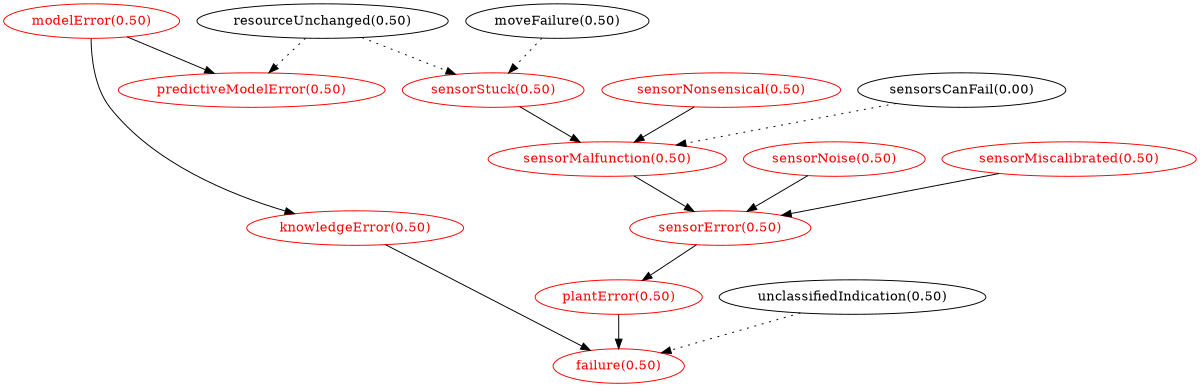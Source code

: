 digraph failures {
  size="8,10"
  "failure(0.50)" [shape=ellipse,color=red,fontcolor=red];
  "knowledgeError(0.50)" [shape=ellipse,color=red,fontcolor=red];
  "plantError(0.50)" [shape=ellipse,color=red,fontcolor=red];
  "modelError(0.50)" [shape=ellipse,color=red,fontcolor=red];
  "predictiveModelError(0.50)" [shape=ellipse,color=red,fontcolor=red];
  "sensorError(0.50)" [shape=ellipse,color=red,fontcolor=red];
  "sensorNoise(0.50)" [shape=ellipse,color=red,fontcolor=red];
  "sensorMiscalibrated(0.50)" [shape=ellipse,color=red,fontcolor=red];
  "sensorMalfunction(0.50)" [shape=ellipse,color=red,fontcolor=red];
  "sensorStuck(0.50)" [shape=ellipse,color=red,fontcolor=red];
  "sensorNonsensical(0.50)" [shape=ellipse,color=red,fontcolor=red];
  "knowledgeError(0.50)" -> "failure(0.50)";
  "plantError(0.50)" -> "failure(0.50)";
  "unclassifiedIndication(0.50)" -> "failure(0.50)" [style = dotted];
  "modelError(0.50)" -> "knowledgeError(0.50)";
  "sensorError(0.50)" -> "plantError(0.50)";
  "modelError(0.50)" -> "predictiveModelError(0.50)";
  "resourceUnchanged(0.50)" -> "predictiveModelError(0.50)" [style = dotted];
  "sensorNoise(0.50)" -> "sensorError(0.50)";
  "sensorMiscalibrated(0.50)" -> "sensorError(0.50)";
  "sensorMalfunction(0.50)" -> "sensorError(0.50)";
  "sensorStuck(0.50)" -> "sensorMalfunction(0.50)";
  "sensorNonsensical(0.50)" -> "sensorMalfunction(0.50)";
  "sensorsCanFail(0.00)" -> "sensorMalfunction(0.50)" [style = dotted];
  "resourceUnchanged(0.50)" -> "sensorStuck(0.50)" [style = dotted];
  "moveFailure(0.50)" -> "sensorStuck(0.50)" [style = dotted];
}
